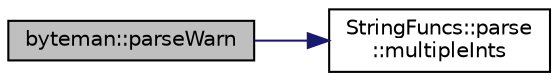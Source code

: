 digraph "byteman::parseWarn"
{
 // INTERACTIVE_SVG=YES
 // LATEX_PDF_SIZE
  edge [fontname="Helvetica",fontsize="10",labelfontname="Helvetica",labelfontsize="10"];
  node [fontname="Helvetica",fontsize="10",shape=record];
  rankdir="LR";
  Node1 [label="byteman::parseWarn",height=0.2,width=0.4,color="black", fillcolor="grey75", style="filled", fontcolor="black",tooltip=" "];
  Node1 -> Node2 [color="midnightblue",fontsize="10",style="solid",fontname="Helvetica"];
  Node2 [label="StringFuncs::parse\l::multipleInts",height=0.2,width=0.4,color="black", fillcolor="white", style="filled",URL="$namespaceStringFuncs_1_1parse.html#a1fdd2658af3f1bb42e177f4171f6e616",tooltip=" "];
}
